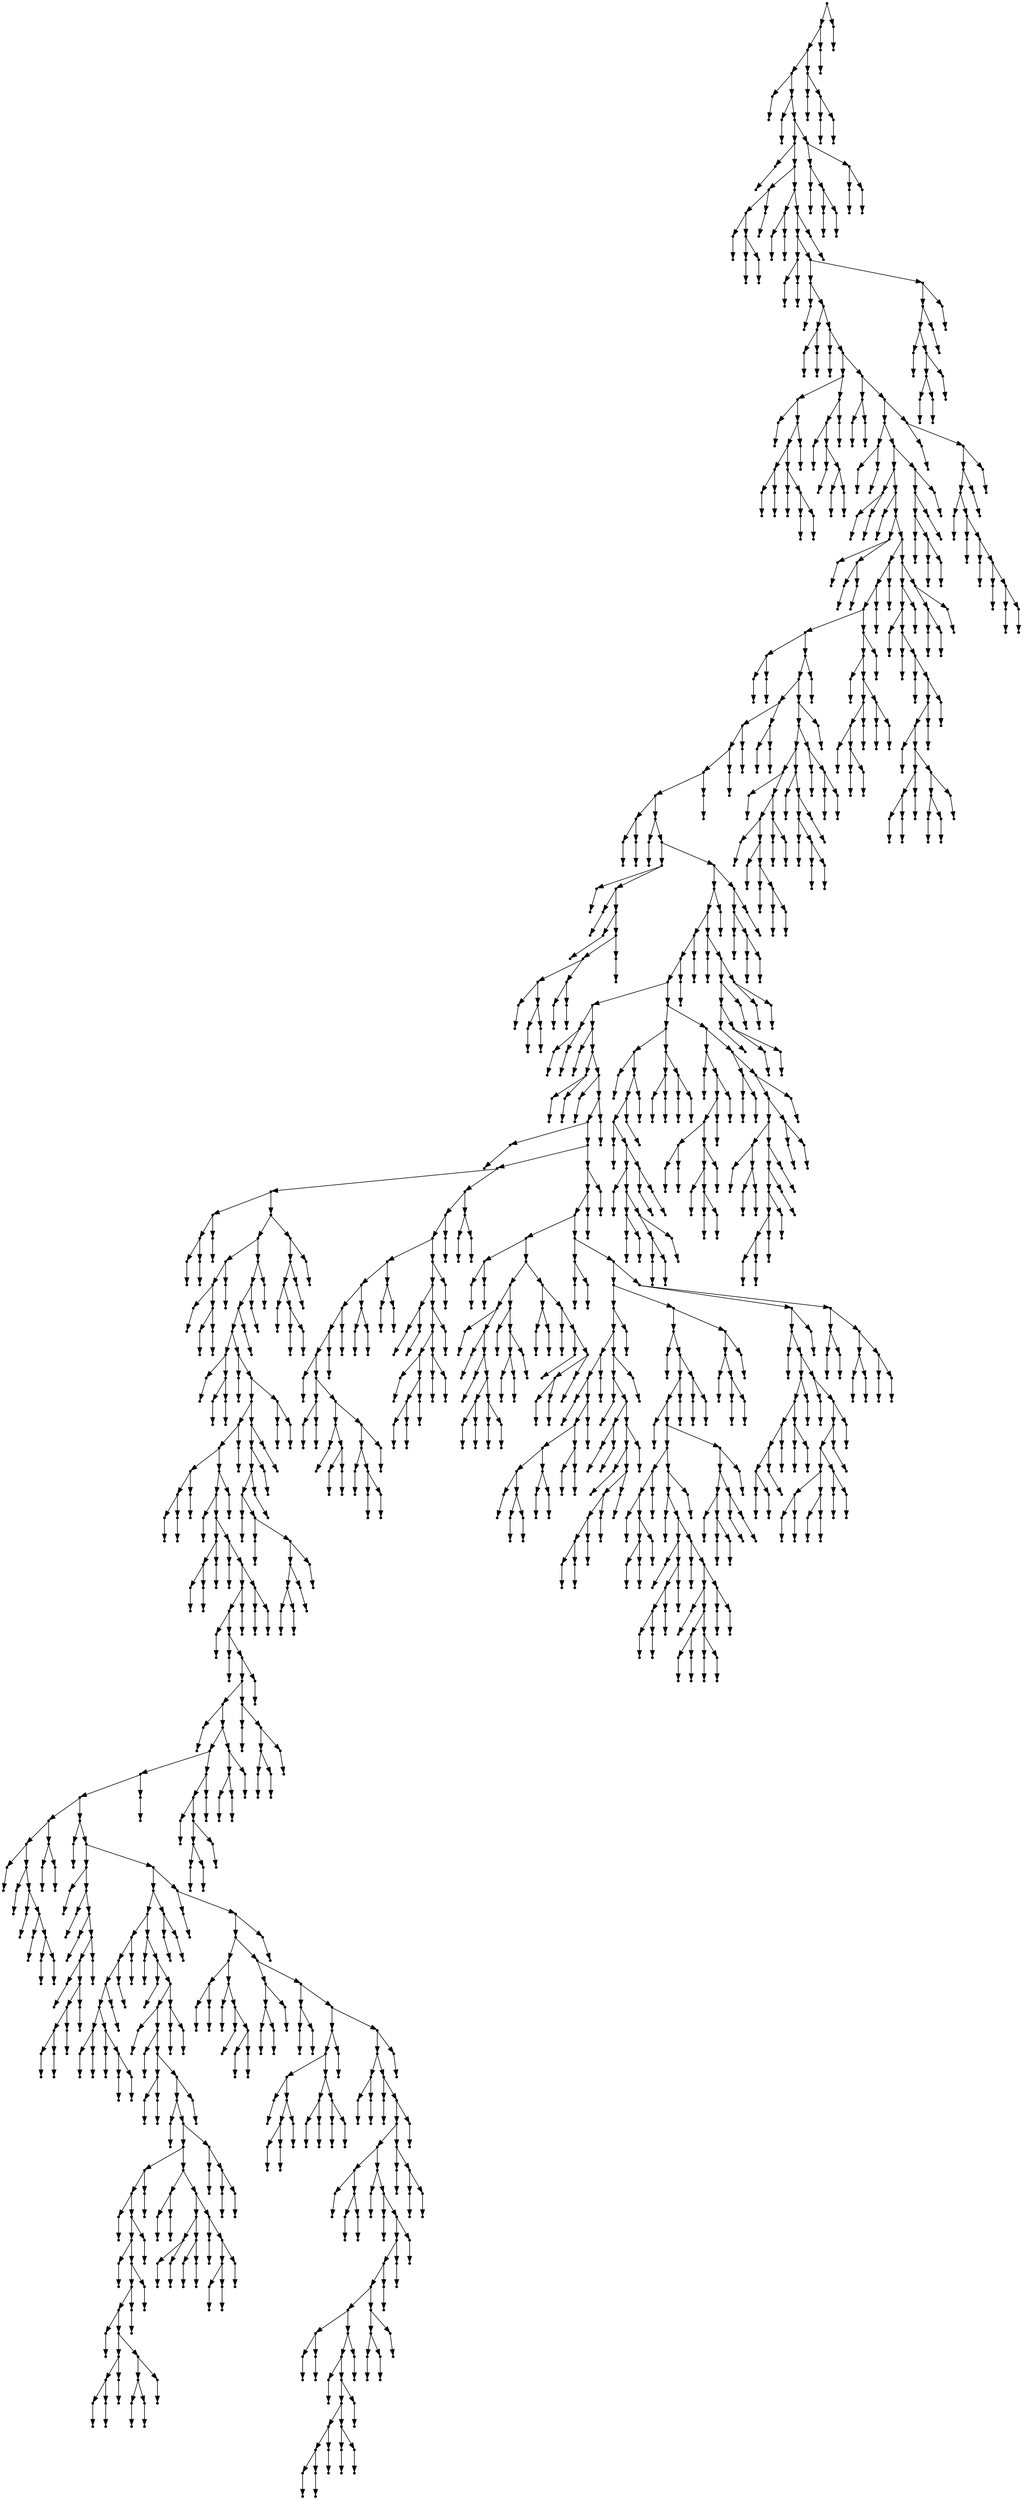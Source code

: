 digraph {
  1501 [shape=point];
  1498 [shape=point];
  1495 [shape=point];
  1486 [shape=point];
  1 [shape=point];
  0 [shape=point];
  1485 [shape=point];
  3 [shape=point];
  2 [shape=point];
  1484 [shape=point];
  1469 [shape=point];
  5 [shape=point];
  4 [shape=point];
  1468 [shape=point];
  16 [shape=point];
  13 [shape=point];
  7 [shape=point];
  6 [shape=point];
  12 [shape=point];
  9 [shape=point];
  8 [shape=point];
  11 [shape=point];
  10 [shape=point];
  15 [shape=point];
  14 [shape=point];
  1467 [shape=point];
  21 [shape=point];
  18 [shape=point];
  17 [shape=point];
  20 [shape=point];
  19 [shape=point];
  1466 [shape=point];
  1463 [shape=point];
  26 [shape=point];
  23 [shape=point];
  22 [shape=point];
  25 [shape=point];
  24 [shape=point];
  1462 [shape=point];
  1444 [shape=point];
  28 [shape=point];
  27 [shape=point];
  1443 [shape=point];
  33 [shape=point];
  30 [shape=point];
  29 [shape=point];
  32 [shape=point];
  31 [shape=point];
  1442 [shape=point];
  35 [shape=point];
  34 [shape=point];
  1441 [shape=point];
  70 [shape=point];
  55 [shape=point];
  37 [shape=point];
  36 [shape=point];
  54 [shape=point];
  51 [shape=point];
  42 [shape=point];
  39 [shape=point];
  38 [shape=point];
  41 [shape=point];
  40 [shape=point];
  50 [shape=point];
  44 [shape=point];
  43 [shape=point];
  49 [shape=point];
  46 [shape=point];
  45 [shape=point];
  48 [shape=point];
  47 [shape=point];
  53 [shape=point];
  52 [shape=point];
  69 [shape=point];
  66 [shape=point];
  57 [shape=point];
  56 [shape=point];
  65 [shape=point];
  59 [shape=point];
  58 [shape=point];
  64 [shape=point];
  61 [shape=point];
  60 [shape=point];
  63 [shape=point];
  62 [shape=point];
  68 [shape=point];
  67 [shape=point];
  1440 [shape=point];
  75 [shape=point];
  72 [shape=point];
  71 [shape=point];
  74 [shape=point];
  73 [shape=point];
  1439 [shape=point];
  1412 [shape=point];
  80 [shape=point];
  77 [shape=point];
  76 [shape=point];
  79 [shape=point];
  78 [shape=point];
  1411 [shape=point];
  1396 [shape=point];
  85 [shape=point];
  82 [shape=point];
  81 [shape=point];
  84 [shape=point];
  83 [shape=point];
  1395 [shape=point];
  87 [shape=point];
  86 [shape=point];
  1394 [shape=point];
  95 [shape=point];
  89 [shape=point];
  88 [shape=point];
  94 [shape=point];
  91 [shape=point];
  90 [shape=point];
  93 [shape=point];
  92 [shape=point];
  1393 [shape=point];
  1345 [shape=point];
  1342 [shape=point];
  1339 [shape=point];
  1315 [shape=point];
  100 [shape=point];
  97 [shape=point];
  96 [shape=point];
  99 [shape=point];
  98 [shape=point];
  1314 [shape=point];
  1311 [shape=point];
  1260 [shape=point];
  1254 [shape=point];
  1251 [shape=point];
  1248 [shape=point];
  1245 [shape=point];
  105 [shape=point];
  102 [shape=point];
  101 [shape=point];
  104 [shape=point];
  103 [shape=point];
  1244 [shape=point];
  107 [shape=point];
  106 [shape=point];
  1243 [shape=point];
  133 [shape=point];
  109 [shape=point];
  108 [shape=point];
  132 [shape=point];
  111 [shape=point];
  110 [shape=point];
  131 [shape=point];
  113 [shape=point];
  112 [shape=point];
  130 [shape=point];
  127 [shape=point];
  121 [shape=point];
  115 [shape=point];
  114 [shape=point];
  120 [shape=point];
  117 [shape=point];
  116 [shape=point];
  119 [shape=point];
  118 [shape=point];
  126 [shape=point];
  123 [shape=point];
  122 [shape=point];
  125 [shape=point];
  124 [shape=point];
  129 [shape=point];
  128 [shape=point];
  1242 [shape=point];
  1230 [shape=point];
  1227 [shape=point];
  1206 [shape=point];
  1203 [shape=point];
  1200 [shape=point];
  1083 [shape=point];
  138 [shape=point];
  135 [shape=point];
  134 [shape=point];
  137 [shape=point];
  136 [shape=point];
  1082 [shape=point];
  140 [shape=point];
  139 [shape=point];
  1081 [shape=point];
  145 [shape=point];
  142 [shape=point];
  141 [shape=point];
  144 [shape=point];
  143 [shape=point];
  1080 [shape=point];
  147 [shape=point];
  146 [shape=point];
  1079 [shape=point];
  1076 [shape=point];
  149 [shape=point];
  148 [shape=point];
  1075 [shape=point];
  760 [shape=point];
  673 [shape=point];
  157 [shape=point];
  154 [shape=point];
  151 [shape=point];
  150 [shape=point];
  153 [shape=point];
  152 [shape=point];
  156 [shape=point];
  155 [shape=point];
  672 [shape=point];
  657 [shape=point];
  168 [shape=point];
  165 [shape=point];
  159 [shape=point];
  158 [shape=point];
  164 [shape=point];
  161 [shape=point];
  160 [shape=point];
  163 [shape=point];
  162 [shape=point];
  167 [shape=point];
  166 [shape=point];
  656 [shape=point];
  653 [shape=point];
  650 [shape=point];
  647 [shape=point];
  176 [shape=point];
  170 [shape=point];
  169 [shape=point];
  175 [shape=point];
  172 [shape=point];
  171 [shape=point];
  174 [shape=point];
  173 [shape=point];
  646 [shape=point];
  178 [shape=point];
  177 [shape=point];
  645 [shape=point];
  639 [shape=point];
  612 [shape=point];
  609 [shape=point];
  186 [shape=point];
  183 [shape=point];
  180 [shape=point];
  179 [shape=point];
  182 [shape=point];
  181 [shape=point];
  185 [shape=point];
  184 [shape=point];
  608 [shape=point];
  605 [shape=point];
  188 [shape=point];
  187 [shape=point];
  604 [shape=point];
  196 [shape=point];
  193 [shape=point];
  190 [shape=point];
  189 [shape=point];
  192 [shape=point];
  191 [shape=point];
  195 [shape=point];
  194 [shape=point];
  603 [shape=point];
  198 [shape=point];
  197 [shape=point];
  602 [shape=point];
  596 [shape=point];
  593 [shape=point];
  200 [shape=point];
  199 [shape=point];
  592 [shape=point];
  202 [shape=point];
  201 [shape=point];
  591 [shape=point];
  588 [shape=point];
  576 [shape=point];
  204 [shape=point];
  203 [shape=point];
  575 [shape=point];
  566 [shape=point];
  551 [shape=point];
  548 [shape=point];
  227 [shape=point];
  221 [shape=point];
  206 [shape=point];
  205 [shape=point];
  220 [shape=point];
  208 [shape=point];
  207 [shape=point];
  219 [shape=point];
  210 [shape=point];
  209 [shape=point];
  218 [shape=point];
  212 [shape=point];
  211 [shape=point];
  217 [shape=point];
  214 [shape=point];
  213 [shape=point];
  216 [shape=point];
  215 [shape=point];
  226 [shape=point];
  223 [shape=point];
  222 [shape=point];
  225 [shape=point];
  224 [shape=point];
  547 [shape=point];
  229 [shape=point];
  228 [shape=point];
  546 [shape=point];
  255 [shape=point];
  231 [shape=point];
  230 [shape=point];
  254 [shape=point];
  233 [shape=point];
  232 [shape=point];
  253 [shape=point];
  235 [shape=point];
  234 [shape=point];
  252 [shape=point];
  249 [shape=point];
  237 [shape=point];
  236 [shape=point];
  248 [shape=point];
  245 [shape=point];
  242 [shape=point];
  239 [shape=point];
  238 [shape=point];
  241 [shape=point];
  240 [shape=point];
  244 [shape=point];
  243 [shape=point];
  247 [shape=point];
  246 [shape=point];
  251 [shape=point];
  250 [shape=point];
  545 [shape=point];
  392 [shape=point];
  386 [shape=point];
  278 [shape=point];
  275 [shape=point];
  272 [shape=point];
  269 [shape=point];
  260 [shape=point];
  257 [shape=point];
  256 [shape=point];
  259 [shape=point];
  258 [shape=point];
  268 [shape=point];
  262 [shape=point];
  261 [shape=point];
  267 [shape=point];
  264 [shape=point];
  263 [shape=point];
  266 [shape=point];
  265 [shape=point];
  271 [shape=point];
  270 [shape=point];
  274 [shape=point];
  273 [shape=point];
  277 [shape=point];
  276 [shape=point];
  385 [shape=point];
  280 [shape=point];
  279 [shape=point];
  384 [shape=point];
  282 [shape=point];
  281 [shape=point];
  383 [shape=point];
  377 [shape=point];
  284 [shape=point];
  283 [shape=point];
  376 [shape=point];
  286 [shape=point];
  285 [shape=point];
  375 [shape=point];
  291 [shape=point];
  288 [shape=point];
  287 [shape=point];
  290 [shape=point];
  289 [shape=point];
  374 [shape=point];
  371 [shape=point];
  293 [shape=point];
  292 [shape=point];
  370 [shape=point];
  361 [shape=point];
  331 [shape=point];
  328 [shape=point];
  295 [shape=point];
  294 [shape=point];
  327 [shape=point];
  324 [shape=point];
  297 [shape=point];
  296 [shape=point];
  323 [shape=point];
  320 [shape=point];
  317 [shape=point];
  299 [shape=point];
  298 [shape=point];
  316 [shape=point];
  307 [shape=point];
  304 [shape=point];
  301 [shape=point];
  300 [shape=point];
  303 [shape=point];
  302 [shape=point];
  306 [shape=point];
  305 [shape=point];
  315 [shape=point];
  312 [shape=point];
  309 [shape=point];
  308 [shape=point];
  311 [shape=point];
  310 [shape=point];
  314 [shape=point];
  313 [shape=point];
  319 [shape=point];
  318 [shape=point];
  322 [shape=point];
  321 [shape=point];
  326 [shape=point];
  325 [shape=point];
  330 [shape=point];
  329 [shape=point];
  360 [shape=point];
  336 [shape=point];
  333 [shape=point];
  332 [shape=point];
  335 [shape=point];
  334 [shape=point];
  359 [shape=point];
  347 [shape=point];
  341 [shape=point];
  338 [shape=point];
  337 [shape=point];
  340 [shape=point];
  339 [shape=point];
  346 [shape=point];
  343 [shape=point];
  342 [shape=point];
  345 [shape=point];
  344 [shape=point];
  358 [shape=point];
  349 [shape=point];
  348 [shape=point];
  357 [shape=point];
  354 [shape=point];
  351 [shape=point];
  350 [shape=point];
  353 [shape=point];
  352 [shape=point];
  356 [shape=point];
  355 [shape=point];
  369 [shape=point];
  363 [shape=point];
  362 [shape=point];
  368 [shape=point];
  365 [shape=point];
  364 [shape=point];
  367 [shape=point];
  366 [shape=point];
  373 [shape=point];
  372 [shape=point];
  382 [shape=point];
  379 [shape=point];
  378 [shape=point];
  381 [shape=point];
  380 [shape=point];
  391 [shape=point];
  388 [shape=point];
  387 [shape=point];
  390 [shape=point];
  389 [shape=point];
  544 [shape=point];
  394 [shape=point];
  393 [shape=point];
  543 [shape=point];
  540 [shape=point];
  411 [shape=point];
  399 [shape=point];
  396 [shape=point];
  395 [shape=point];
  398 [shape=point];
  397 [shape=point];
  410 [shape=point];
  401 [shape=point];
  400 [shape=point];
  409 [shape=point];
  403 [shape=point];
  402 [shape=point];
  408 [shape=point];
  405 [shape=point];
  404 [shape=point];
  407 [shape=point];
  406 [shape=point];
  539 [shape=point];
  419 [shape=point];
  416 [shape=point];
  413 [shape=point];
  412 [shape=point];
  415 [shape=point];
  414 [shape=point];
  418 [shape=point];
  417 [shape=point];
  538 [shape=point];
  424 [shape=point];
  421 [shape=point];
  420 [shape=point];
  423 [shape=point];
  422 [shape=point];
  537 [shape=point];
  450 [shape=point];
  447 [shape=point];
  435 [shape=point];
  426 [shape=point];
  425 [shape=point];
  434 [shape=point];
  431 [shape=point];
  428 [shape=point];
  427 [shape=point];
  430 [shape=point];
  429 [shape=point];
  433 [shape=point];
  432 [shape=point];
  446 [shape=point];
  440 [shape=point];
  437 [shape=point];
  436 [shape=point];
  439 [shape=point];
  438 [shape=point];
  445 [shape=point];
  442 [shape=point];
  441 [shape=point];
  444 [shape=point];
  443 [shape=point];
  449 [shape=point];
  448 [shape=point];
  536 [shape=point];
  533 [shape=point];
  455 [shape=point];
  452 [shape=point];
  451 [shape=point];
  454 [shape=point];
  453 [shape=point];
  532 [shape=point];
  457 [shape=point];
  456 [shape=point];
  531 [shape=point];
  528 [shape=point];
  519 [shape=point];
  465 [shape=point];
  459 [shape=point];
  458 [shape=point];
  464 [shape=point];
  461 [shape=point];
  460 [shape=point];
  463 [shape=point];
  462 [shape=point];
  518 [shape=point];
  467 [shape=point];
  466 [shape=point];
  517 [shape=point];
  469 [shape=point];
  468 [shape=point];
  516 [shape=point];
  513 [shape=point];
  510 [shape=point];
  507 [shape=point];
  498 [shape=point];
  474 [shape=point];
  471 [shape=point];
  470 [shape=point];
  473 [shape=point];
  472 [shape=point];
  497 [shape=point];
  494 [shape=point];
  476 [shape=point];
  475 [shape=point];
  493 [shape=point];
  490 [shape=point];
  484 [shape=point];
  481 [shape=point];
  478 [shape=point];
  477 [shape=point];
  480 [shape=point];
  479 [shape=point];
  483 [shape=point];
  482 [shape=point];
  489 [shape=point];
  486 [shape=point];
  485 [shape=point];
  488 [shape=point];
  487 [shape=point];
  492 [shape=point];
  491 [shape=point];
  496 [shape=point];
  495 [shape=point];
  506 [shape=point];
  503 [shape=point];
  500 [shape=point];
  499 [shape=point];
  502 [shape=point];
  501 [shape=point];
  505 [shape=point];
  504 [shape=point];
  509 [shape=point];
  508 [shape=point];
  512 [shape=point];
  511 [shape=point];
  515 [shape=point];
  514 [shape=point];
  527 [shape=point];
  521 [shape=point];
  520 [shape=point];
  526 [shape=point];
  523 [shape=point];
  522 [shape=point];
  525 [shape=point];
  524 [shape=point];
  530 [shape=point];
  529 [shape=point];
  535 [shape=point];
  534 [shape=point];
  542 [shape=point];
  541 [shape=point];
  550 [shape=point];
  549 [shape=point];
  565 [shape=point];
  562 [shape=point];
  553 [shape=point];
  552 [shape=point];
  561 [shape=point];
  558 [shape=point];
  555 [shape=point];
  554 [shape=point];
  557 [shape=point];
  556 [shape=point];
  560 [shape=point];
  559 [shape=point];
  564 [shape=point];
  563 [shape=point];
  574 [shape=point];
  571 [shape=point];
  568 [shape=point];
  567 [shape=point];
  570 [shape=point];
  569 [shape=point];
  573 [shape=point];
  572 [shape=point];
  587 [shape=point];
  578 [shape=point];
  577 [shape=point];
  586 [shape=point];
  583 [shape=point];
  580 [shape=point];
  579 [shape=point];
  582 [shape=point];
  581 [shape=point];
  585 [shape=point];
  584 [shape=point];
  590 [shape=point];
  589 [shape=point];
  595 [shape=point];
  594 [shape=point];
  601 [shape=point];
  598 [shape=point];
  597 [shape=point];
  600 [shape=point];
  599 [shape=point];
  607 [shape=point];
  606 [shape=point];
  611 [shape=point];
  610 [shape=point];
  638 [shape=point];
  635 [shape=point];
  632 [shape=point];
  629 [shape=point];
  614 [shape=point];
  613 [shape=point];
  628 [shape=point];
  616 [shape=point];
  615 [shape=point];
  627 [shape=point];
  624 [shape=point];
  621 [shape=point];
  618 [shape=point];
  617 [shape=point];
  620 [shape=point];
  619 [shape=point];
  623 [shape=point];
  622 [shape=point];
  626 [shape=point];
  625 [shape=point];
  631 [shape=point];
  630 [shape=point];
  634 [shape=point];
  633 [shape=point];
  637 [shape=point];
  636 [shape=point];
  644 [shape=point];
  641 [shape=point];
  640 [shape=point];
  643 [shape=point];
  642 [shape=point];
  649 [shape=point];
  648 [shape=point];
  652 [shape=point];
  651 [shape=point];
  655 [shape=point];
  654 [shape=point];
  671 [shape=point];
  668 [shape=point];
  665 [shape=point];
  659 [shape=point];
  658 [shape=point];
  664 [shape=point];
  661 [shape=point];
  660 [shape=point];
  663 [shape=point];
  662 [shape=point];
  667 [shape=point];
  666 [shape=point];
  670 [shape=point];
  669 [shape=point];
  759 [shape=point];
  753 [shape=point];
  750 [shape=point];
  720 [shape=point];
  714 [shape=point];
  708 [shape=point];
  705 [shape=point];
  702 [shape=point];
  675 [shape=point];
  674 [shape=point];
  701 [shape=point];
  680 [shape=point];
  677 [shape=point];
  676 [shape=point];
  679 [shape=point];
  678 [shape=point];
  700 [shape=point];
  688 [shape=point];
  682 [shape=point];
  681 [shape=point];
  687 [shape=point];
  684 [shape=point];
  683 [shape=point];
  686 [shape=point];
  685 [shape=point];
  699 [shape=point];
  696 [shape=point];
  690 [shape=point];
  689 [shape=point];
  695 [shape=point];
  692 [shape=point];
  691 [shape=point];
  694 [shape=point];
  693 [shape=point];
  698 [shape=point];
  697 [shape=point];
  704 [shape=point];
  703 [shape=point];
  707 [shape=point];
  706 [shape=point];
  713 [shape=point];
  710 [shape=point];
  709 [shape=point];
  712 [shape=point];
  711 [shape=point];
  719 [shape=point];
  716 [shape=point];
  715 [shape=point];
  718 [shape=point];
  717 [shape=point];
  749 [shape=point];
  746 [shape=point];
  725 [shape=point];
  722 [shape=point];
  721 [shape=point];
  724 [shape=point];
  723 [shape=point];
  745 [shape=point];
  742 [shape=point];
  736 [shape=point];
  727 [shape=point];
  726 [shape=point];
  735 [shape=point];
  732 [shape=point];
  729 [shape=point];
  728 [shape=point];
  731 [shape=point];
  730 [shape=point];
  734 [shape=point];
  733 [shape=point];
  741 [shape=point];
  738 [shape=point];
  737 [shape=point];
  740 [shape=point];
  739 [shape=point];
  744 [shape=point];
  743 [shape=point];
  748 [shape=point];
  747 [shape=point];
  752 [shape=point];
  751 [shape=point];
  758 [shape=point];
  755 [shape=point];
  754 [shape=point];
  757 [shape=point];
  756 [shape=point];
  1074 [shape=point];
  1071 [shape=point];
  1068 [shape=point];
  819 [shape=point];
  765 [shape=point];
  762 [shape=point];
  761 [shape=point];
  764 [shape=point];
  763 [shape=point];
  818 [shape=point];
  797 [shape=point];
  785 [shape=point];
  767 [shape=point];
  766 [shape=point];
  784 [shape=point];
  769 [shape=point];
  768 [shape=point];
  783 [shape=point];
  771 [shape=point];
  770 [shape=point];
  782 [shape=point];
  776 [shape=point];
  773 [shape=point];
  772 [shape=point];
  775 [shape=point];
  774 [shape=point];
  781 [shape=point];
  778 [shape=point];
  777 [shape=point];
  780 [shape=point];
  779 [shape=point];
  796 [shape=point];
  787 [shape=point];
  786 [shape=point];
  795 [shape=point];
  792 [shape=point];
  789 [shape=point];
  788 [shape=point];
  791 [shape=point];
  790 [shape=point];
  794 [shape=point];
  793 [shape=point];
  817 [shape=point];
  802 [shape=point];
  799 [shape=point];
  798 [shape=point];
  801 [shape=point];
  800 [shape=point];
  816 [shape=point];
  804 [shape=point];
  803 [shape=point];
  815 [shape=point];
  806 [shape=point];
  805 [shape=point];
  814 [shape=point];
  811 [shape=point];
  808 [shape=point];
  807 [shape=point];
  810 [shape=point];
  809 [shape=point];
  813 [shape=point];
  812 [shape=point];
  1067 [shape=point];
  824 [shape=point];
  821 [shape=point];
  820 [shape=point];
  823 [shape=point];
  822 [shape=point];
  1066 [shape=point];
  994 [shape=point];
  889 [shape=point];
  886 [shape=point];
  853 [shape=point];
  850 [shape=point];
  826 [shape=point];
  825 [shape=point];
  849 [shape=point];
  846 [shape=point];
  840 [shape=point];
  834 [shape=point];
  828 [shape=point];
  827 [shape=point];
  833 [shape=point];
  830 [shape=point];
  829 [shape=point];
  832 [shape=point];
  831 [shape=point];
  839 [shape=point];
  836 [shape=point];
  835 [shape=point];
  838 [shape=point];
  837 [shape=point];
  845 [shape=point];
  842 [shape=point];
  841 [shape=point];
  844 [shape=point];
  843 [shape=point];
  848 [shape=point];
  847 [shape=point];
  852 [shape=point];
  851 [shape=point];
  885 [shape=point];
  882 [shape=point];
  855 [shape=point];
  854 [shape=point];
  881 [shape=point];
  860 [shape=point];
  857 [shape=point];
  856 [shape=point];
  859 [shape=point];
  858 [shape=point];
  880 [shape=point];
  877 [shape=point];
  862 [shape=point];
  861 [shape=point];
  876 [shape=point];
  873 [shape=point];
  870 [shape=point];
  867 [shape=point];
  864 [shape=point];
  863 [shape=point];
  866 [shape=point];
  865 [shape=point];
  869 [shape=point];
  868 [shape=point];
  872 [shape=point];
  871 [shape=point];
  875 [shape=point];
  874 [shape=point];
  879 [shape=point];
  878 [shape=point];
  884 [shape=point];
  883 [shape=point];
  888 [shape=point];
  887 [shape=point];
  993 [shape=point];
  981 [shape=point];
  891 [shape=point];
  890 [shape=point];
  980 [shape=point];
  974 [shape=point];
  971 [shape=point];
  893 [shape=point];
  892 [shape=point];
  970 [shape=point];
  952 [shape=point];
  907 [shape=point];
  904 [shape=point];
  895 [shape=point];
  894 [shape=point];
  903 [shape=point];
  900 [shape=point];
  897 [shape=point];
  896 [shape=point];
  899 [shape=point];
  898 [shape=point];
  902 [shape=point];
  901 [shape=point];
  906 [shape=point];
  905 [shape=point];
  951 [shape=point];
  948 [shape=point];
  909 [shape=point];
  908 [shape=point];
  947 [shape=point];
  923 [shape=point];
  911 [shape=point];
  910 [shape=point];
  922 [shape=point];
  919 [shape=point];
  916 [shape=point];
  913 [shape=point];
  912 [shape=point];
  915 [shape=point];
  914 [shape=point];
  918 [shape=point];
  917 [shape=point];
  921 [shape=point];
  920 [shape=point];
  946 [shape=point];
  925 [shape=point];
  924 [shape=point];
  945 [shape=point];
  939 [shape=point];
  927 [shape=point];
  926 [shape=point];
  938 [shape=point];
  932 [shape=point];
  929 [shape=point];
  928 [shape=point];
  931 [shape=point];
  930 [shape=point];
  937 [shape=point];
  934 [shape=point];
  933 [shape=point];
  936 [shape=point];
  935 [shape=point];
  944 [shape=point];
  941 [shape=point];
  940 [shape=point];
  943 [shape=point];
  942 [shape=point];
  950 [shape=point];
  949 [shape=point];
  969 [shape=point];
  966 [shape=point];
  960 [shape=point];
  954 [shape=point];
  953 [shape=point];
  959 [shape=point];
  956 [shape=point];
  955 [shape=point];
  958 [shape=point];
  957 [shape=point];
  965 [shape=point];
  962 [shape=point];
  961 [shape=point];
  964 [shape=point];
  963 [shape=point];
  968 [shape=point];
  967 [shape=point];
  973 [shape=point];
  972 [shape=point];
  979 [shape=point];
  976 [shape=point];
  975 [shape=point];
  978 [shape=point];
  977 [shape=point];
  992 [shape=point];
  989 [shape=point];
  983 [shape=point];
  982 [shape=point];
  988 [shape=point];
  985 [shape=point];
  984 [shape=point];
  987 [shape=point];
  986 [shape=point];
  991 [shape=point];
  990 [shape=point];
  1065 [shape=point];
  1047 [shape=point];
  1044 [shape=point];
  996 [shape=point];
  995 [shape=point];
  1043 [shape=point];
  1016 [shape=point];
  1013 [shape=point];
  1007 [shape=point];
  1004 [shape=point];
  1001 [shape=point];
  998 [shape=point];
  997 [shape=point];
  1000 [shape=point];
  999 [shape=point];
  1003 [shape=point];
  1002 [shape=point];
  1006 [shape=point];
  1005 [shape=point];
  1012 [shape=point];
  1009 [shape=point];
  1008 [shape=point];
  1011 [shape=point];
  1010 [shape=point];
  1015 [shape=point];
  1014 [shape=point];
  1042 [shape=point];
  1018 [shape=point];
  1017 [shape=point];
  1041 [shape=point];
  1038 [shape=point];
  1035 [shape=point];
  1029 [shape=point];
  1023 [shape=point];
  1020 [shape=point];
  1019 [shape=point];
  1022 [shape=point];
  1021 [shape=point];
  1028 [shape=point];
  1025 [shape=point];
  1024 [shape=point];
  1027 [shape=point];
  1026 [shape=point];
  1034 [shape=point];
  1031 [shape=point];
  1030 [shape=point];
  1033 [shape=point];
  1032 [shape=point];
  1037 [shape=point];
  1036 [shape=point];
  1040 [shape=point];
  1039 [shape=point];
  1046 [shape=point];
  1045 [shape=point];
  1064 [shape=point];
  1052 [shape=point];
  1049 [shape=point];
  1048 [shape=point];
  1051 [shape=point];
  1050 [shape=point];
  1063 [shape=point];
  1057 [shape=point];
  1054 [shape=point];
  1053 [shape=point];
  1056 [shape=point];
  1055 [shape=point];
  1062 [shape=point];
  1059 [shape=point];
  1058 [shape=point];
  1061 [shape=point];
  1060 [shape=point];
  1070 [shape=point];
  1069 [shape=point];
  1073 [shape=point];
  1072 [shape=point];
  1078 [shape=point];
  1077 [shape=point];
  1199 [shape=point];
  1130 [shape=point];
  1118 [shape=point];
  1085 [shape=point];
  1084 [shape=point];
  1117 [shape=point];
  1114 [shape=point];
  1111 [shape=point];
  1087 [shape=point];
  1086 [shape=point];
  1110 [shape=point];
  1104 [shape=point];
  1089 [shape=point];
  1088 [shape=point];
  1103 [shape=point];
  1094 [shape=point];
  1091 [shape=point];
  1090 [shape=point];
  1093 [shape=point];
  1092 [shape=point];
  1102 [shape=point];
  1099 [shape=point];
  1096 [shape=point];
  1095 [shape=point];
  1098 [shape=point];
  1097 [shape=point];
  1101 [shape=point];
  1100 [shape=point];
  1109 [shape=point];
  1106 [shape=point];
  1105 [shape=point];
  1108 [shape=point];
  1107 [shape=point];
  1113 [shape=point];
  1112 [shape=point];
  1116 [shape=point];
  1115 [shape=point];
  1129 [shape=point];
  1123 [shape=point];
  1120 [shape=point];
  1119 [shape=point];
  1122 [shape=point];
  1121 [shape=point];
  1128 [shape=point];
  1125 [shape=point];
  1124 [shape=point];
  1127 [shape=point];
  1126 [shape=point];
  1198 [shape=point];
  1156 [shape=point];
  1132 [shape=point];
  1131 [shape=point];
  1155 [shape=point];
  1152 [shape=point];
  1149 [shape=point];
  1137 [shape=point];
  1134 [shape=point];
  1133 [shape=point];
  1136 [shape=point];
  1135 [shape=point];
  1148 [shape=point];
  1145 [shape=point];
  1139 [shape=point];
  1138 [shape=point];
  1144 [shape=point];
  1141 [shape=point];
  1140 [shape=point];
  1143 [shape=point];
  1142 [shape=point];
  1147 [shape=point];
  1146 [shape=point];
  1151 [shape=point];
  1150 [shape=point];
  1154 [shape=point];
  1153 [shape=point];
  1197 [shape=point];
  1161 [shape=point];
  1158 [shape=point];
  1157 [shape=point];
  1160 [shape=point];
  1159 [shape=point];
  1196 [shape=point];
  1193 [shape=point];
  1187 [shape=point];
  1169 [shape=point];
  1163 [shape=point];
  1162 [shape=point];
  1168 [shape=point];
  1165 [shape=point];
  1164 [shape=point];
  1167 [shape=point];
  1166 [shape=point];
  1186 [shape=point];
  1183 [shape=point];
  1180 [shape=point];
  1177 [shape=point];
  1174 [shape=point];
  1171 [shape=point];
  1170 [shape=point];
  1173 [shape=point];
  1172 [shape=point];
  1176 [shape=point];
  1175 [shape=point];
  1179 [shape=point];
  1178 [shape=point];
  1182 [shape=point];
  1181 [shape=point];
  1185 [shape=point];
  1184 [shape=point];
  1192 [shape=point];
  1189 [shape=point];
  1188 [shape=point];
  1191 [shape=point];
  1190 [shape=point];
  1195 [shape=point];
  1194 [shape=point];
  1202 [shape=point];
  1201 [shape=point];
  1205 [shape=point];
  1204 [shape=point];
  1226 [shape=point];
  1208 [shape=point];
  1207 [shape=point];
  1225 [shape=point];
  1219 [shape=point];
  1216 [shape=point];
  1210 [shape=point];
  1209 [shape=point];
  1215 [shape=point];
  1212 [shape=point];
  1211 [shape=point];
  1214 [shape=point];
  1213 [shape=point];
  1218 [shape=point];
  1217 [shape=point];
  1224 [shape=point];
  1221 [shape=point];
  1220 [shape=point];
  1223 [shape=point];
  1222 [shape=point];
  1229 [shape=point];
  1228 [shape=point];
  1241 [shape=point];
  1238 [shape=point];
  1232 [shape=point];
  1231 [shape=point];
  1237 [shape=point];
  1234 [shape=point];
  1233 [shape=point];
  1236 [shape=point];
  1235 [shape=point];
  1240 [shape=point];
  1239 [shape=point];
  1247 [shape=point];
  1246 [shape=point];
  1250 [shape=point];
  1249 [shape=point];
  1253 [shape=point];
  1252 [shape=point];
  1259 [shape=point];
  1256 [shape=point];
  1255 [shape=point];
  1258 [shape=point];
  1257 [shape=point];
  1310 [shape=point];
  1307 [shape=point];
  1298 [shape=point];
  1283 [shape=point];
  1262 [shape=point];
  1261 [shape=point];
  1282 [shape=point];
  1276 [shape=point];
  1264 [shape=point];
  1263 [shape=point];
  1275 [shape=point];
  1266 [shape=point];
  1265 [shape=point];
  1274 [shape=point];
  1268 [shape=point];
  1267 [shape=point];
  1273 [shape=point];
  1270 [shape=point];
  1269 [shape=point];
  1272 [shape=point];
  1271 [shape=point];
  1281 [shape=point];
  1278 [shape=point];
  1277 [shape=point];
  1280 [shape=point];
  1279 [shape=point];
  1297 [shape=point];
  1285 [shape=point];
  1284 [shape=point];
  1296 [shape=point];
  1293 [shape=point];
  1287 [shape=point];
  1286 [shape=point];
  1292 [shape=point];
  1289 [shape=point];
  1288 [shape=point];
  1291 [shape=point];
  1290 [shape=point];
  1295 [shape=point];
  1294 [shape=point];
  1306 [shape=point];
  1300 [shape=point];
  1299 [shape=point];
  1305 [shape=point];
  1302 [shape=point];
  1301 [shape=point];
  1304 [shape=point];
  1303 [shape=point];
  1309 [shape=point];
  1308 [shape=point];
  1313 [shape=point];
  1312 [shape=point];
  1338 [shape=point];
  1335 [shape=point];
  1317 [shape=point];
  1316 [shape=point];
  1334 [shape=point];
  1328 [shape=point];
  1325 [shape=point];
  1319 [shape=point];
  1318 [shape=point];
  1324 [shape=point];
  1321 [shape=point];
  1320 [shape=point];
  1323 [shape=point];
  1322 [shape=point];
  1327 [shape=point];
  1326 [shape=point];
  1333 [shape=point];
  1330 [shape=point];
  1329 [shape=point];
  1332 [shape=point];
  1331 [shape=point];
  1337 [shape=point];
  1336 [shape=point];
  1341 [shape=point];
  1340 [shape=point];
  1344 [shape=point];
  1343 [shape=point];
  1392 [shape=point];
  1383 [shape=point];
  1380 [shape=point];
  1347 [shape=point];
  1346 [shape=point];
  1379 [shape=point];
  1349 [shape=point];
  1348 [shape=point];
  1378 [shape=point];
  1351 [shape=point];
  1350 [shape=point];
  1377 [shape=point];
  1374 [shape=point];
  1371 [shape=point];
  1353 [shape=point];
  1352 [shape=point];
  1370 [shape=point];
  1361 [shape=point];
  1358 [shape=point];
  1355 [shape=point];
  1354 [shape=point];
  1357 [shape=point];
  1356 [shape=point];
  1360 [shape=point];
  1359 [shape=point];
  1369 [shape=point];
  1366 [shape=point];
  1363 [shape=point];
  1362 [shape=point];
  1365 [shape=point];
  1364 [shape=point];
  1368 [shape=point];
  1367 [shape=point];
  1373 [shape=point];
  1372 [shape=point];
  1376 [shape=point];
  1375 [shape=point];
  1382 [shape=point];
  1381 [shape=point];
  1391 [shape=point];
  1388 [shape=point];
  1385 [shape=point];
  1384 [shape=point];
  1387 [shape=point];
  1386 [shape=point];
  1390 [shape=point];
  1389 [shape=point];
  1410 [shape=point];
  1407 [shape=point];
  1404 [shape=point];
  1398 [shape=point];
  1397 [shape=point];
  1403 [shape=point];
  1400 [shape=point];
  1399 [shape=point];
  1402 [shape=point];
  1401 [shape=point];
  1406 [shape=point];
  1405 [shape=point];
  1409 [shape=point];
  1408 [shape=point];
  1438 [shape=point];
  1414 [shape=point];
  1413 [shape=point];
  1437 [shape=point];
  1434 [shape=point];
  1431 [shape=point];
  1416 [shape=point];
  1415 [shape=point];
  1430 [shape=point];
  1418 [shape=point];
  1417 [shape=point];
  1429 [shape=point];
  1420 [shape=point];
  1419 [shape=point];
  1428 [shape=point];
  1422 [shape=point];
  1421 [shape=point];
  1427 [shape=point];
  1424 [shape=point];
  1423 [shape=point];
  1426 [shape=point];
  1425 [shape=point];
  1433 [shape=point];
  1432 [shape=point];
  1436 [shape=point];
  1435 [shape=point];
  1461 [shape=point];
  1458 [shape=point];
  1455 [shape=point];
  1446 [shape=point];
  1445 [shape=point];
  1454 [shape=point];
  1451 [shape=point];
  1448 [shape=point];
  1447 [shape=point];
  1450 [shape=point];
  1449 [shape=point];
  1453 [shape=point];
  1452 [shape=point];
  1457 [shape=point];
  1456 [shape=point];
  1460 [shape=point];
  1459 [shape=point];
  1465 [shape=point];
  1464 [shape=point];
  1483 [shape=point];
  1477 [shape=point];
  1471 [shape=point];
  1470 [shape=point];
  1476 [shape=point];
  1473 [shape=point];
  1472 [shape=point];
  1475 [shape=point];
  1474 [shape=point];
  1482 [shape=point];
  1479 [shape=point];
  1478 [shape=point];
  1481 [shape=point];
  1480 [shape=point];
  1494 [shape=point];
  1488 [shape=point];
  1487 [shape=point];
  1493 [shape=point];
  1490 [shape=point];
  1489 [shape=point];
  1492 [shape=point];
  1491 [shape=point];
  1497 [shape=point];
  1496 [shape=point];
  1500 [shape=point];
  1499 [shape=point];
1501 -> 1498;
1498 -> 1495;
1495 -> 1486;
1486 -> 1;
1 -> 0;
1486 -> 1485;
1485 -> 3;
3 -> 2;
1485 -> 1484;
1484 -> 1469;
1469 -> 5;
5 -> 4;
1469 -> 1468;
1468 -> 16;
16 -> 13;
13 -> 7;
7 -> 6;
13 -> 12;
12 -> 9;
9 -> 8;
12 -> 11;
11 -> 10;
16 -> 15;
15 -> 14;
1468 -> 1467;
1467 -> 21;
21 -> 18;
18 -> 17;
21 -> 20;
20 -> 19;
1467 -> 1466;
1466 -> 1463;
1463 -> 26;
26 -> 23;
23 -> 22;
26 -> 25;
25 -> 24;
1463 -> 1462;
1462 -> 1444;
1444 -> 28;
28 -> 27;
1444 -> 1443;
1443 -> 33;
33 -> 30;
30 -> 29;
33 -> 32;
32 -> 31;
1443 -> 1442;
1442 -> 35;
35 -> 34;
1442 -> 1441;
1441 -> 70;
70 -> 55;
55 -> 37;
37 -> 36;
55 -> 54;
54 -> 51;
51 -> 42;
42 -> 39;
39 -> 38;
42 -> 41;
41 -> 40;
51 -> 50;
50 -> 44;
44 -> 43;
50 -> 49;
49 -> 46;
46 -> 45;
49 -> 48;
48 -> 47;
54 -> 53;
53 -> 52;
70 -> 69;
69 -> 66;
66 -> 57;
57 -> 56;
66 -> 65;
65 -> 59;
59 -> 58;
65 -> 64;
64 -> 61;
61 -> 60;
64 -> 63;
63 -> 62;
69 -> 68;
68 -> 67;
1441 -> 1440;
1440 -> 75;
75 -> 72;
72 -> 71;
75 -> 74;
74 -> 73;
1440 -> 1439;
1439 -> 1412;
1412 -> 80;
80 -> 77;
77 -> 76;
80 -> 79;
79 -> 78;
1412 -> 1411;
1411 -> 1396;
1396 -> 85;
85 -> 82;
82 -> 81;
85 -> 84;
84 -> 83;
1396 -> 1395;
1395 -> 87;
87 -> 86;
1395 -> 1394;
1394 -> 95;
95 -> 89;
89 -> 88;
95 -> 94;
94 -> 91;
91 -> 90;
94 -> 93;
93 -> 92;
1394 -> 1393;
1393 -> 1345;
1345 -> 1342;
1342 -> 1339;
1339 -> 1315;
1315 -> 100;
100 -> 97;
97 -> 96;
100 -> 99;
99 -> 98;
1315 -> 1314;
1314 -> 1311;
1311 -> 1260;
1260 -> 1254;
1254 -> 1251;
1251 -> 1248;
1248 -> 1245;
1245 -> 105;
105 -> 102;
102 -> 101;
105 -> 104;
104 -> 103;
1245 -> 1244;
1244 -> 107;
107 -> 106;
1244 -> 1243;
1243 -> 133;
133 -> 109;
109 -> 108;
133 -> 132;
132 -> 111;
111 -> 110;
132 -> 131;
131 -> 113;
113 -> 112;
131 -> 130;
130 -> 127;
127 -> 121;
121 -> 115;
115 -> 114;
121 -> 120;
120 -> 117;
117 -> 116;
120 -> 119;
119 -> 118;
127 -> 126;
126 -> 123;
123 -> 122;
126 -> 125;
125 -> 124;
130 -> 129;
129 -> 128;
1243 -> 1242;
1242 -> 1230;
1230 -> 1227;
1227 -> 1206;
1206 -> 1203;
1203 -> 1200;
1200 -> 1083;
1083 -> 138;
138 -> 135;
135 -> 134;
138 -> 137;
137 -> 136;
1083 -> 1082;
1082 -> 140;
140 -> 139;
1082 -> 1081;
1081 -> 145;
145 -> 142;
142 -> 141;
145 -> 144;
144 -> 143;
1081 -> 1080;
1080 -> 147;
147 -> 146;
1080 -> 1079;
1079 -> 1076;
1076 -> 149;
149 -> 148;
1076 -> 1075;
1075 -> 760;
760 -> 673;
673 -> 157;
157 -> 154;
154 -> 151;
151 -> 150;
154 -> 153;
153 -> 152;
157 -> 156;
156 -> 155;
673 -> 672;
672 -> 657;
657 -> 168;
168 -> 165;
165 -> 159;
159 -> 158;
165 -> 164;
164 -> 161;
161 -> 160;
164 -> 163;
163 -> 162;
168 -> 167;
167 -> 166;
657 -> 656;
656 -> 653;
653 -> 650;
650 -> 647;
647 -> 176;
176 -> 170;
170 -> 169;
176 -> 175;
175 -> 172;
172 -> 171;
175 -> 174;
174 -> 173;
647 -> 646;
646 -> 178;
178 -> 177;
646 -> 645;
645 -> 639;
639 -> 612;
612 -> 609;
609 -> 186;
186 -> 183;
183 -> 180;
180 -> 179;
183 -> 182;
182 -> 181;
186 -> 185;
185 -> 184;
609 -> 608;
608 -> 605;
605 -> 188;
188 -> 187;
605 -> 604;
604 -> 196;
196 -> 193;
193 -> 190;
190 -> 189;
193 -> 192;
192 -> 191;
196 -> 195;
195 -> 194;
604 -> 603;
603 -> 198;
198 -> 197;
603 -> 602;
602 -> 596;
596 -> 593;
593 -> 200;
200 -> 199;
593 -> 592;
592 -> 202;
202 -> 201;
592 -> 591;
591 -> 588;
588 -> 576;
576 -> 204;
204 -> 203;
576 -> 575;
575 -> 566;
566 -> 551;
551 -> 548;
548 -> 227;
227 -> 221;
221 -> 206;
206 -> 205;
221 -> 220;
220 -> 208;
208 -> 207;
220 -> 219;
219 -> 210;
210 -> 209;
219 -> 218;
218 -> 212;
212 -> 211;
218 -> 217;
217 -> 214;
214 -> 213;
217 -> 216;
216 -> 215;
227 -> 226;
226 -> 223;
223 -> 222;
226 -> 225;
225 -> 224;
548 -> 547;
547 -> 229;
229 -> 228;
547 -> 546;
546 -> 255;
255 -> 231;
231 -> 230;
255 -> 254;
254 -> 233;
233 -> 232;
254 -> 253;
253 -> 235;
235 -> 234;
253 -> 252;
252 -> 249;
249 -> 237;
237 -> 236;
249 -> 248;
248 -> 245;
245 -> 242;
242 -> 239;
239 -> 238;
242 -> 241;
241 -> 240;
245 -> 244;
244 -> 243;
248 -> 247;
247 -> 246;
252 -> 251;
251 -> 250;
546 -> 545;
545 -> 392;
392 -> 386;
386 -> 278;
278 -> 275;
275 -> 272;
272 -> 269;
269 -> 260;
260 -> 257;
257 -> 256;
260 -> 259;
259 -> 258;
269 -> 268;
268 -> 262;
262 -> 261;
268 -> 267;
267 -> 264;
264 -> 263;
267 -> 266;
266 -> 265;
272 -> 271;
271 -> 270;
275 -> 274;
274 -> 273;
278 -> 277;
277 -> 276;
386 -> 385;
385 -> 280;
280 -> 279;
385 -> 384;
384 -> 282;
282 -> 281;
384 -> 383;
383 -> 377;
377 -> 284;
284 -> 283;
377 -> 376;
376 -> 286;
286 -> 285;
376 -> 375;
375 -> 291;
291 -> 288;
288 -> 287;
291 -> 290;
290 -> 289;
375 -> 374;
374 -> 371;
371 -> 293;
293 -> 292;
371 -> 370;
370 -> 361;
361 -> 331;
331 -> 328;
328 -> 295;
295 -> 294;
328 -> 327;
327 -> 324;
324 -> 297;
297 -> 296;
324 -> 323;
323 -> 320;
320 -> 317;
317 -> 299;
299 -> 298;
317 -> 316;
316 -> 307;
307 -> 304;
304 -> 301;
301 -> 300;
304 -> 303;
303 -> 302;
307 -> 306;
306 -> 305;
316 -> 315;
315 -> 312;
312 -> 309;
309 -> 308;
312 -> 311;
311 -> 310;
315 -> 314;
314 -> 313;
320 -> 319;
319 -> 318;
323 -> 322;
322 -> 321;
327 -> 326;
326 -> 325;
331 -> 330;
330 -> 329;
361 -> 360;
360 -> 336;
336 -> 333;
333 -> 332;
336 -> 335;
335 -> 334;
360 -> 359;
359 -> 347;
347 -> 341;
341 -> 338;
338 -> 337;
341 -> 340;
340 -> 339;
347 -> 346;
346 -> 343;
343 -> 342;
346 -> 345;
345 -> 344;
359 -> 358;
358 -> 349;
349 -> 348;
358 -> 357;
357 -> 354;
354 -> 351;
351 -> 350;
354 -> 353;
353 -> 352;
357 -> 356;
356 -> 355;
370 -> 369;
369 -> 363;
363 -> 362;
369 -> 368;
368 -> 365;
365 -> 364;
368 -> 367;
367 -> 366;
374 -> 373;
373 -> 372;
383 -> 382;
382 -> 379;
379 -> 378;
382 -> 381;
381 -> 380;
392 -> 391;
391 -> 388;
388 -> 387;
391 -> 390;
390 -> 389;
545 -> 544;
544 -> 394;
394 -> 393;
544 -> 543;
543 -> 540;
540 -> 411;
411 -> 399;
399 -> 396;
396 -> 395;
399 -> 398;
398 -> 397;
411 -> 410;
410 -> 401;
401 -> 400;
410 -> 409;
409 -> 403;
403 -> 402;
409 -> 408;
408 -> 405;
405 -> 404;
408 -> 407;
407 -> 406;
540 -> 539;
539 -> 419;
419 -> 416;
416 -> 413;
413 -> 412;
416 -> 415;
415 -> 414;
419 -> 418;
418 -> 417;
539 -> 538;
538 -> 424;
424 -> 421;
421 -> 420;
424 -> 423;
423 -> 422;
538 -> 537;
537 -> 450;
450 -> 447;
447 -> 435;
435 -> 426;
426 -> 425;
435 -> 434;
434 -> 431;
431 -> 428;
428 -> 427;
431 -> 430;
430 -> 429;
434 -> 433;
433 -> 432;
447 -> 446;
446 -> 440;
440 -> 437;
437 -> 436;
440 -> 439;
439 -> 438;
446 -> 445;
445 -> 442;
442 -> 441;
445 -> 444;
444 -> 443;
450 -> 449;
449 -> 448;
537 -> 536;
536 -> 533;
533 -> 455;
455 -> 452;
452 -> 451;
455 -> 454;
454 -> 453;
533 -> 532;
532 -> 457;
457 -> 456;
532 -> 531;
531 -> 528;
528 -> 519;
519 -> 465;
465 -> 459;
459 -> 458;
465 -> 464;
464 -> 461;
461 -> 460;
464 -> 463;
463 -> 462;
519 -> 518;
518 -> 467;
467 -> 466;
518 -> 517;
517 -> 469;
469 -> 468;
517 -> 516;
516 -> 513;
513 -> 510;
510 -> 507;
507 -> 498;
498 -> 474;
474 -> 471;
471 -> 470;
474 -> 473;
473 -> 472;
498 -> 497;
497 -> 494;
494 -> 476;
476 -> 475;
494 -> 493;
493 -> 490;
490 -> 484;
484 -> 481;
481 -> 478;
478 -> 477;
481 -> 480;
480 -> 479;
484 -> 483;
483 -> 482;
490 -> 489;
489 -> 486;
486 -> 485;
489 -> 488;
488 -> 487;
493 -> 492;
492 -> 491;
497 -> 496;
496 -> 495;
507 -> 506;
506 -> 503;
503 -> 500;
500 -> 499;
503 -> 502;
502 -> 501;
506 -> 505;
505 -> 504;
510 -> 509;
509 -> 508;
513 -> 512;
512 -> 511;
516 -> 515;
515 -> 514;
528 -> 527;
527 -> 521;
521 -> 520;
527 -> 526;
526 -> 523;
523 -> 522;
526 -> 525;
525 -> 524;
531 -> 530;
530 -> 529;
536 -> 535;
535 -> 534;
543 -> 542;
542 -> 541;
551 -> 550;
550 -> 549;
566 -> 565;
565 -> 562;
562 -> 553;
553 -> 552;
562 -> 561;
561 -> 558;
558 -> 555;
555 -> 554;
558 -> 557;
557 -> 556;
561 -> 560;
560 -> 559;
565 -> 564;
564 -> 563;
575 -> 574;
574 -> 571;
571 -> 568;
568 -> 567;
571 -> 570;
570 -> 569;
574 -> 573;
573 -> 572;
588 -> 587;
587 -> 578;
578 -> 577;
587 -> 586;
586 -> 583;
583 -> 580;
580 -> 579;
583 -> 582;
582 -> 581;
586 -> 585;
585 -> 584;
591 -> 590;
590 -> 589;
596 -> 595;
595 -> 594;
602 -> 601;
601 -> 598;
598 -> 597;
601 -> 600;
600 -> 599;
608 -> 607;
607 -> 606;
612 -> 611;
611 -> 610;
639 -> 638;
638 -> 635;
635 -> 632;
632 -> 629;
629 -> 614;
614 -> 613;
629 -> 628;
628 -> 616;
616 -> 615;
628 -> 627;
627 -> 624;
624 -> 621;
621 -> 618;
618 -> 617;
621 -> 620;
620 -> 619;
624 -> 623;
623 -> 622;
627 -> 626;
626 -> 625;
632 -> 631;
631 -> 630;
635 -> 634;
634 -> 633;
638 -> 637;
637 -> 636;
645 -> 644;
644 -> 641;
641 -> 640;
644 -> 643;
643 -> 642;
650 -> 649;
649 -> 648;
653 -> 652;
652 -> 651;
656 -> 655;
655 -> 654;
672 -> 671;
671 -> 668;
668 -> 665;
665 -> 659;
659 -> 658;
665 -> 664;
664 -> 661;
661 -> 660;
664 -> 663;
663 -> 662;
668 -> 667;
667 -> 666;
671 -> 670;
670 -> 669;
760 -> 759;
759 -> 753;
753 -> 750;
750 -> 720;
720 -> 714;
714 -> 708;
708 -> 705;
705 -> 702;
702 -> 675;
675 -> 674;
702 -> 701;
701 -> 680;
680 -> 677;
677 -> 676;
680 -> 679;
679 -> 678;
701 -> 700;
700 -> 688;
688 -> 682;
682 -> 681;
688 -> 687;
687 -> 684;
684 -> 683;
687 -> 686;
686 -> 685;
700 -> 699;
699 -> 696;
696 -> 690;
690 -> 689;
696 -> 695;
695 -> 692;
692 -> 691;
695 -> 694;
694 -> 693;
699 -> 698;
698 -> 697;
705 -> 704;
704 -> 703;
708 -> 707;
707 -> 706;
714 -> 713;
713 -> 710;
710 -> 709;
713 -> 712;
712 -> 711;
720 -> 719;
719 -> 716;
716 -> 715;
719 -> 718;
718 -> 717;
750 -> 749;
749 -> 746;
746 -> 725;
725 -> 722;
722 -> 721;
725 -> 724;
724 -> 723;
746 -> 745;
745 -> 742;
742 -> 736;
736 -> 727;
727 -> 726;
736 -> 735;
735 -> 732;
732 -> 729;
729 -> 728;
732 -> 731;
731 -> 730;
735 -> 734;
734 -> 733;
742 -> 741;
741 -> 738;
738 -> 737;
741 -> 740;
740 -> 739;
745 -> 744;
744 -> 743;
749 -> 748;
748 -> 747;
753 -> 752;
752 -> 751;
759 -> 758;
758 -> 755;
755 -> 754;
758 -> 757;
757 -> 756;
1075 -> 1074;
1074 -> 1071;
1071 -> 1068;
1068 -> 819;
819 -> 765;
765 -> 762;
762 -> 761;
765 -> 764;
764 -> 763;
819 -> 818;
818 -> 797;
797 -> 785;
785 -> 767;
767 -> 766;
785 -> 784;
784 -> 769;
769 -> 768;
784 -> 783;
783 -> 771;
771 -> 770;
783 -> 782;
782 -> 776;
776 -> 773;
773 -> 772;
776 -> 775;
775 -> 774;
782 -> 781;
781 -> 778;
778 -> 777;
781 -> 780;
780 -> 779;
797 -> 796;
796 -> 787;
787 -> 786;
796 -> 795;
795 -> 792;
792 -> 789;
789 -> 788;
792 -> 791;
791 -> 790;
795 -> 794;
794 -> 793;
818 -> 817;
817 -> 802;
802 -> 799;
799 -> 798;
802 -> 801;
801 -> 800;
817 -> 816;
816 -> 804;
804 -> 803;
816 -> 815;
815 -> 806;
806 -> 805;
815 -> 814;
814 -> 811;
811 -> 808;
808 -> 807;
811 -> 810;
810 -> 809;
814 -> 813;
813 -> 812;
1068 -> 1067;
1067 -> 824;
824 -> 821;
821 -> 820;
824 -> 823;
823 -> 822;
1067 -> 1066;
1066 -> 994;
994 -> 889;
889 -> 886;
886 -> 853;
853 -> 850;
850 -> 826;
826 -> 825;
850 -> 849;
849 -> 846;
846 -> 840;
840 -> 834;
834 -> 828;
828 -> 827;
834 -> 833;
833 -> 830;
830 -> 829;
833 -> 832;
832 -> 831;
840 -> 839;
839 -> 836;
836 -> 835;
839 -> 838;
838 -> 837;
846 -> 845;
845 -> 842;
842 -> 841;
845 -> 844;
844 -> 843;
849 -> 848;
848 -> 847;
853 -> 852;
852 -> 851;
886 -> 885;
885 -> 882;
882 -> 855;
855 -> 854;
882 -> 881;
881 -> 860;
860 -> 857;
857 -> 856;
860 -> 859;
859 -> 858;
881 -> 880;
880 -> 877;
877 -> 862;
862 -> 861;
877 -> 876;
876 -> 873;
873 -> 870;
870 -> 867;
867 -> 864;
864 -> 863;
867 -> 866;
866 -> 865;
870 -> 869;
869 -> 868;
873 -> 872;
872 -> 871;
876 -> 875;
875 -> 874;
880 -> 879;
879 -> 878;
885 -> 884;
884 -> 883;
889 -> 888;
888 -> 887;
994 -> 993;
993 -> 981;
981 -> 891;
891 -> 890;
981 -> 980;
980 -> 974;
974 -> 971;
971 -> 893;
893 -> 892;
971 -> 970;
970 -> 952;
952 -> 907;
907 -> 904;
904 -> 895;
895 -> 894;
904 -> 903;
903 -> 900;
900 -> 897;
897 -> 896;
900 -> 899;
899 -> 898;
903 -> 902;
902 -> 901;
907 -> 906;
906 -> 905;
952 -> 951;
951 -> 948;
948 -> 909;
909 -> 908;
948 -> 947;
947 -> 923;
923 -> 911;
911 -> 910;
923 -> 922;
922 -> 919;
919 -> 916;
916 -> 913;
913 -> 912;
916 -> 915;
915 -> 914;
919 -> 918;
918 -> 917;
922 -> 921;
921 -> 920;
947 -> 946;
946 -> 925;
925 -> 924;
946 -> 945;
945 -> 939;
939 -> 927;
927 -> 926;
939 -> 938;
938 -> 932;
932 -> 929;
929 -> 928;
932 -> 931;
931 -> 930;
938 -> 937;
937 -> 934;
934 -> 933;
937 -> 936;
936 -> 935;
945 -> 944;
944 -> 941;
941 -> 940;
944 -> 943;
943 -> 942;
951 -> 950;
950 -> 949;
970 -> 969;
969 -> 966;
966 -> 960;
960 -> 954;
954 -> 953;
960 -> 959;
959 -> 956;
956 -> 955;
959 -> 958;
958 -> 957;
966 -> 965;
965 -> 962;
962 -> 961;
965 -> 964;
964 -> 963;
969 -> 968;
968 -> 967;
974 -> 973;
973 -> 972;
980 -> 979;
979 -> 976;
976 -> 975;
979 -> 978;
978 -> 977;
993 -> 992;
992 -> 989;
989 -> 983;
983 -> 982;
989 -> 988;
988 -> 985;
985 -> 984;
988 -> 987;
987 -> 986;
992 -> 991;
991 -> 990;
1066 -> 1065;
1065 -> 1047;
1047 -> 1044;
1044 -> 996;
996 -> 995;
1044 -> 1043;
1043 -> 1016;
1016 -> 1013;
1013 -> 1007;
1007 -> 1004;
1004 -> 1001;
1001 -> 998;
998 -> 997;
1001 -> 1000;
1000 -> 999;
1004 -> 1003;
1003 -> 1002;
1007 -> 1006;
1006 -> 1005;
1013 -> 1012;
1012 -> 1009;
1009 -> 1008;
1012 -> 1011;
1011 -> 1010;
1016 -> 1015;
1015 -> 1014;
1043 -> 1042;
1042 -> 1018;
1018 -> 1017;
1042 -> 1041;
1041 -> 1038;
1038 -> 1035;
1035 -> 1029;
1029 -> 1023;
1023 -> 1020;
1020 -> 1019;
1023 -> 1022;
1022 -> 1021;
1029 -> 1028;
1028 -> 1025;
1025 -> 1024;
1028 -> 1027;
1027 -> 1026;
1035 -> 1034;
1034 -> 1031;
1031 -> 1030;
1034 -> 1033;
1033 -> 1032;
1038 -> 1037;
1037 -> 1036;
1041 -> 1040;
1040 -> 1039;
1047 -> 1046;
1046 -> 1045;
1065 -> 1064;
1064 -> 1052;
1052 -> 1049;
1049 -> 1048;
1052 -> 1051;
1051 -> 1050;
1064 -> 1063;
1063 -> 1057;
1057 -> 1054;
1054 -> 1053;
1057 -> 1056;
1056 -> 1055;
1063 -> 1062;
1062 -> 1059;
1059 -> 1058;
1062 -> 1061;
1061 -> 1060;
1071 -> 1070;
1070 -> 1069;
1074 -> 1073;
1073 -> 1072;
1079 -> 1078;
1078 -> 1077;
1200 -> 1199;
1199 -> 1130;
1130 -> 1118;
1118 -> 1085;
1085 -> 1084;
1118 -> 1117;
1117 -> 1114;
1114 -> 1111;
1111 -> 1087;
1087 -> 1086;
1111 -> 1110;
1110 -> 1104;
1104 -> 1089;
1089 -> 1088;
1104 -> 1103;
1103 -> 1094;
1094 -> 1091;
1091 -> 1090;
1094 -> 1093;
1093 -> 1092;
1103 -> 1102;
1102 -> 1099;
1099 -> 1096;
1096 -> 1095;
1099 -> 1098;
1098 -> 1097;
1102 -> 1101;
1101 -> 1100;
1110 -> 1109;
1109 -> 1106;
1106 -> 1105;
1109 -> 1108;
1108 -> 1107;
1114 -> 1113;
1113 -> 1112;
1117 -> 1116;
1116 -> 1115;
1130 -> 1129;
1129 -> 1123;
1123 -> 1120;
1120 -> 1119;
1123 -> 1122;
1122 -> 1121;
1129 -> 1128;
1128 -> 1125;
1125 -> 1124;
1128 -> 1127;
1127 -> 1126;
1199 -> 1198;
1198 -> 1156;
1156 -> 1132;
1132 -> 1131;
1156 -> 1155;
1155 -> 1152;
1152 -> 1149;
1149 -> 1137;
1137 -> 1134;
1134 -> 1133;
1137 -> 1136;
1136 -> 1135;
1149 -> 1148;
1148 -> 1145;
1145 -> 1139;
1139 -> 1138;
1145 -> 1144;
1144 -> 1141;
1141 -> 1140;
1144 -> 1143;
1143 -> 1142;
1148 -> 1147;
1147 -> 1146;
1152 -> 1151;
1151 -> 1150;
1155 -> 1154;
1154 -> 1153;
1198 -> 1197;
1197 -> 1161;
1161 -> 1158;
1158 -> 1157;
1161 -> 1160;
1160 -> 1159;
1197 -> 1196;
1196 -> 1193;
1193 -> 1187;
1187 -> 1169;
1169 -> 1163;
1163 -> 1162;
1169 -> 1168;
1168 -> 1165;
1165 -> 1164;
1168 -> 1167;
1167 -> 1166;
1187 -> 1186;
1186 -> 1183;
1183 -> 1180;
1180 -> 1177;
1177 -> 1174;
1174 -> 1171;
1171 -> 1170;
1174 -> 1173;
1173 -> 1172;
1177 -> 1176;
1176 -> 1175;
1180 -> 1179;
1179 -> 1178;
1183 -> 1182;
1182 -> 1181;
1186 -> 1185;
1185 -> 1184;
1193 -> 1192;
1192 -> 1189;
1189 -> 1188;
1192 -> 1191;
1191 -> 1190;
1196 -> 1195;
1195 -> 1194;
1203 -> 1202;
1202 -> 1201;
1206 -> 1205;
1205 -> 1204;
1227 -> 1226;
1226 -> 1208;
1208 -> 1207;
1226 -> 1225;
1225 -> 1219;
1219 -> 1216;
1216 -> 1210;
1210 -> 1209;
1216 -> 1215;
1215 -> 1212;
1212 -> 1211;
1215 -> 1214;
1214 -> 1213;
1219 -> 1218;
1218 -> 1217;
1225 -> 1224;
1224 -> 1221;
1221 -> 1220;
1224 -> 1223;
1223 -> 1222;
1230 -> 1229;
1229 -> 1228;
1242 -> 1241;
1241 -> 1238;
1238 -> 1232;
1232 -> 1231;
1238 -> 1237;
1237 -> 1234;
1234 -> 1233;
1237 -> 1236;
1236 -> 1235;
1241 -> 1240;
1240 -> 1239;
1248 -> 1247;
1247 -> 1246;
1251 -> 1250;
1250 -> 1249;
1254 -> 1253;
1253 -> 1252;
1260 -> 1259;
1259 -> 1256;
1256 -> 1255;
1259 -> 1258;
1258 -> 1257;
1311 -> 1310;
1310 -> 1307;
1307 -> 1298;
1298 -> 1283;
1283 -> 1262;
1262 -> 1261;
1283 -> 1282;
1282 -> 1276;
1276 -> 1264;
1264 -> 1263;
1276 -> 1275;
1275 -> 1266;
1266 -> 1265;
1275 -> 1274;
1274 -> 1268;
1268 -> 1267;
1274 -> 1273;
1273 -> 1270;
1270 -> 1269;
1273 -> 1272;
1272 -> 1271;
1282 -> 1281;
1281 -> 1278;
1278 -> 1277;
1281 -> 1280;
1280 -> 1279;
1298 -> 1297;
1297 -> 1285;
1285 -> 1284;
1297 -> 1296;
1296 -> 1293;
1293 -> 1287;
1287 -> 1286;
1293 -> 1292;
1292 -> 1289;
1289 -> 1288;
1292 -> 1291;
1291 -> 1290;
1296 -> 1295;
1295 -> 1294;
1307 -> 1306;
1306 -> 1300;
1300 -> 1299;
1306 -> 1305;
1305 -> 1302;
1302 -> 1301;
1305 -> 1304;
1304 -> 1303;
1310 -> 1309;
1309 -> 1308;
1314 -> 1313;
1313 -> 1312;
1339 -> 1338;
1338 -> 1335;
1335 -> 1317;
1317 -> 1316;
1335 -> 1334;
1334 -> 1328;
1328 -> 1325;
1325 -> 1319;
1319 -> 1318;
1325 -> 1324;
1324 -> 1321;
1321 -> 1320;
1324 -> 1323;
1323 -> 1322;
1328 -> 1327;
1327 -> 1326;
1334 -> 1333;
1333 -> 1330;
1330 -> 1329;
1333 -> 1332;
1332 -> 1331;
1338 -> 1337;
1337 -> 1336;
1342 -> 1341;
1341 -> 1340;
1345 -> 1344;
1344 -> 1343;
1393 -> 1392;
1392 -> 1383;
1383 -> 1380;
1380 -> 1347;
1347 -> 1346;
1380 -> 1379;
1379 -> 1349;
1349 -> 1348;
1379 -> 1378;
1378 -> 1351;
1351 -> 1350;
1378 -> 1377;
1377 -> 1374;
1374 -> 1371;
1371 -> 1353;
1353 -> 1352;
1371 -> 1370;
1370 -> 1361;
1361 -> 1358;
1358 -> 1355;
1355 -> 1354;
1358 -> 1357;
1357 -> 1356;
1361 -> 1360;
1360 -> 1359;
1370 -> 1369;
1369 -> 1366;
1366 -> 1363;
1363 -> 1362;
1366 -> 1365;
1365 -> 1364;
1369 -> 1368;
1368 -> 1367;
1374 -> 1373;
1373 -> 1372;
1377 -> 1376;
1376 -> 1375;
1383 -> 1382;
1382 -> 1381;
1392 -> 1391;
1391 -> 1388;
1388 -> 1385;
1385 -> 1384;
1388 -> 1387;
1387 -> 1386;
1391 -> 1390;
1390 -> 1389;
1411 -> 1410;
1410 -> 1407;
1407 -> 1404;
1404 -> 1398;
1398 -> 1397;
1404 -> 1403;
1403 -> 1400;
1400 -> 1399;
1403 -> 1402;
1402 -> 1401;
1407 -> 1406;
1406 -> 1405;
1410 -> 1409;
1409 -> 1408;
1439 -> 1438;
1438 -> 1414;
1414 -> 1413;
1438 -> 1437;
1437 -> 1434;
1434 -> 1431;
1431 -> 1416;
1416 -> 1415;
1431 -> 1430;
1430 -> 1418;
1418 -> 1417;
1430 -> 1429;
1429 -> 1420;
1420 -> 1419;
1429 -> 1428;
1428 -> 1422;
1422 -> 1421;
1428 -> 1427;
1427 -> 1424;
1424 -> 1423;
1427 -> 1426;
1426 -> 1425;
1434 -> 1433;
1433 -> 1432;
1437 -> 1436;
1436 -> 1435;
1462 -> 1461;
1461 -> 1458;
1458 -> 1455;
1455 -> 1446;
1446 -> 1445;
1455 -> 1454;
1454 -> 1451;
1451 -> 1448;
1448 -> 1447;
1451 -> 1450;
1450 -> 1449;
1454 -> 1453;
1453 -> 1452;
1458 -> 1457;
1457 -> 1456;
1461 -> 1460;
1460 -> 1459;
1466 -> 1465;
1465 -> 1464;
1484 -> 1483;
1483 -> 1477;
1477 -> 1471;
1471 -> 1470;
1477 -> 1476;
1476 -> 1473;
1473 -> 1472;
1476 -> 1475;
1475 -> 1474;
1483 -> 1482;
1482 -> 1479;
1479 -> 1478;
1482 -> 1481;
1481 -> 1480;
1495 -> 1494;
1494 -> 1488;
1488 -> 1487;
1494 -> 1493;
1493 -> 1490;
1490 -> 1489;
1493 -> 1492;
1492 -> 1491;
1498 -> 1497;
1497 -> 1496;
1501 -> 1500;
1500 -> 1499;
}
